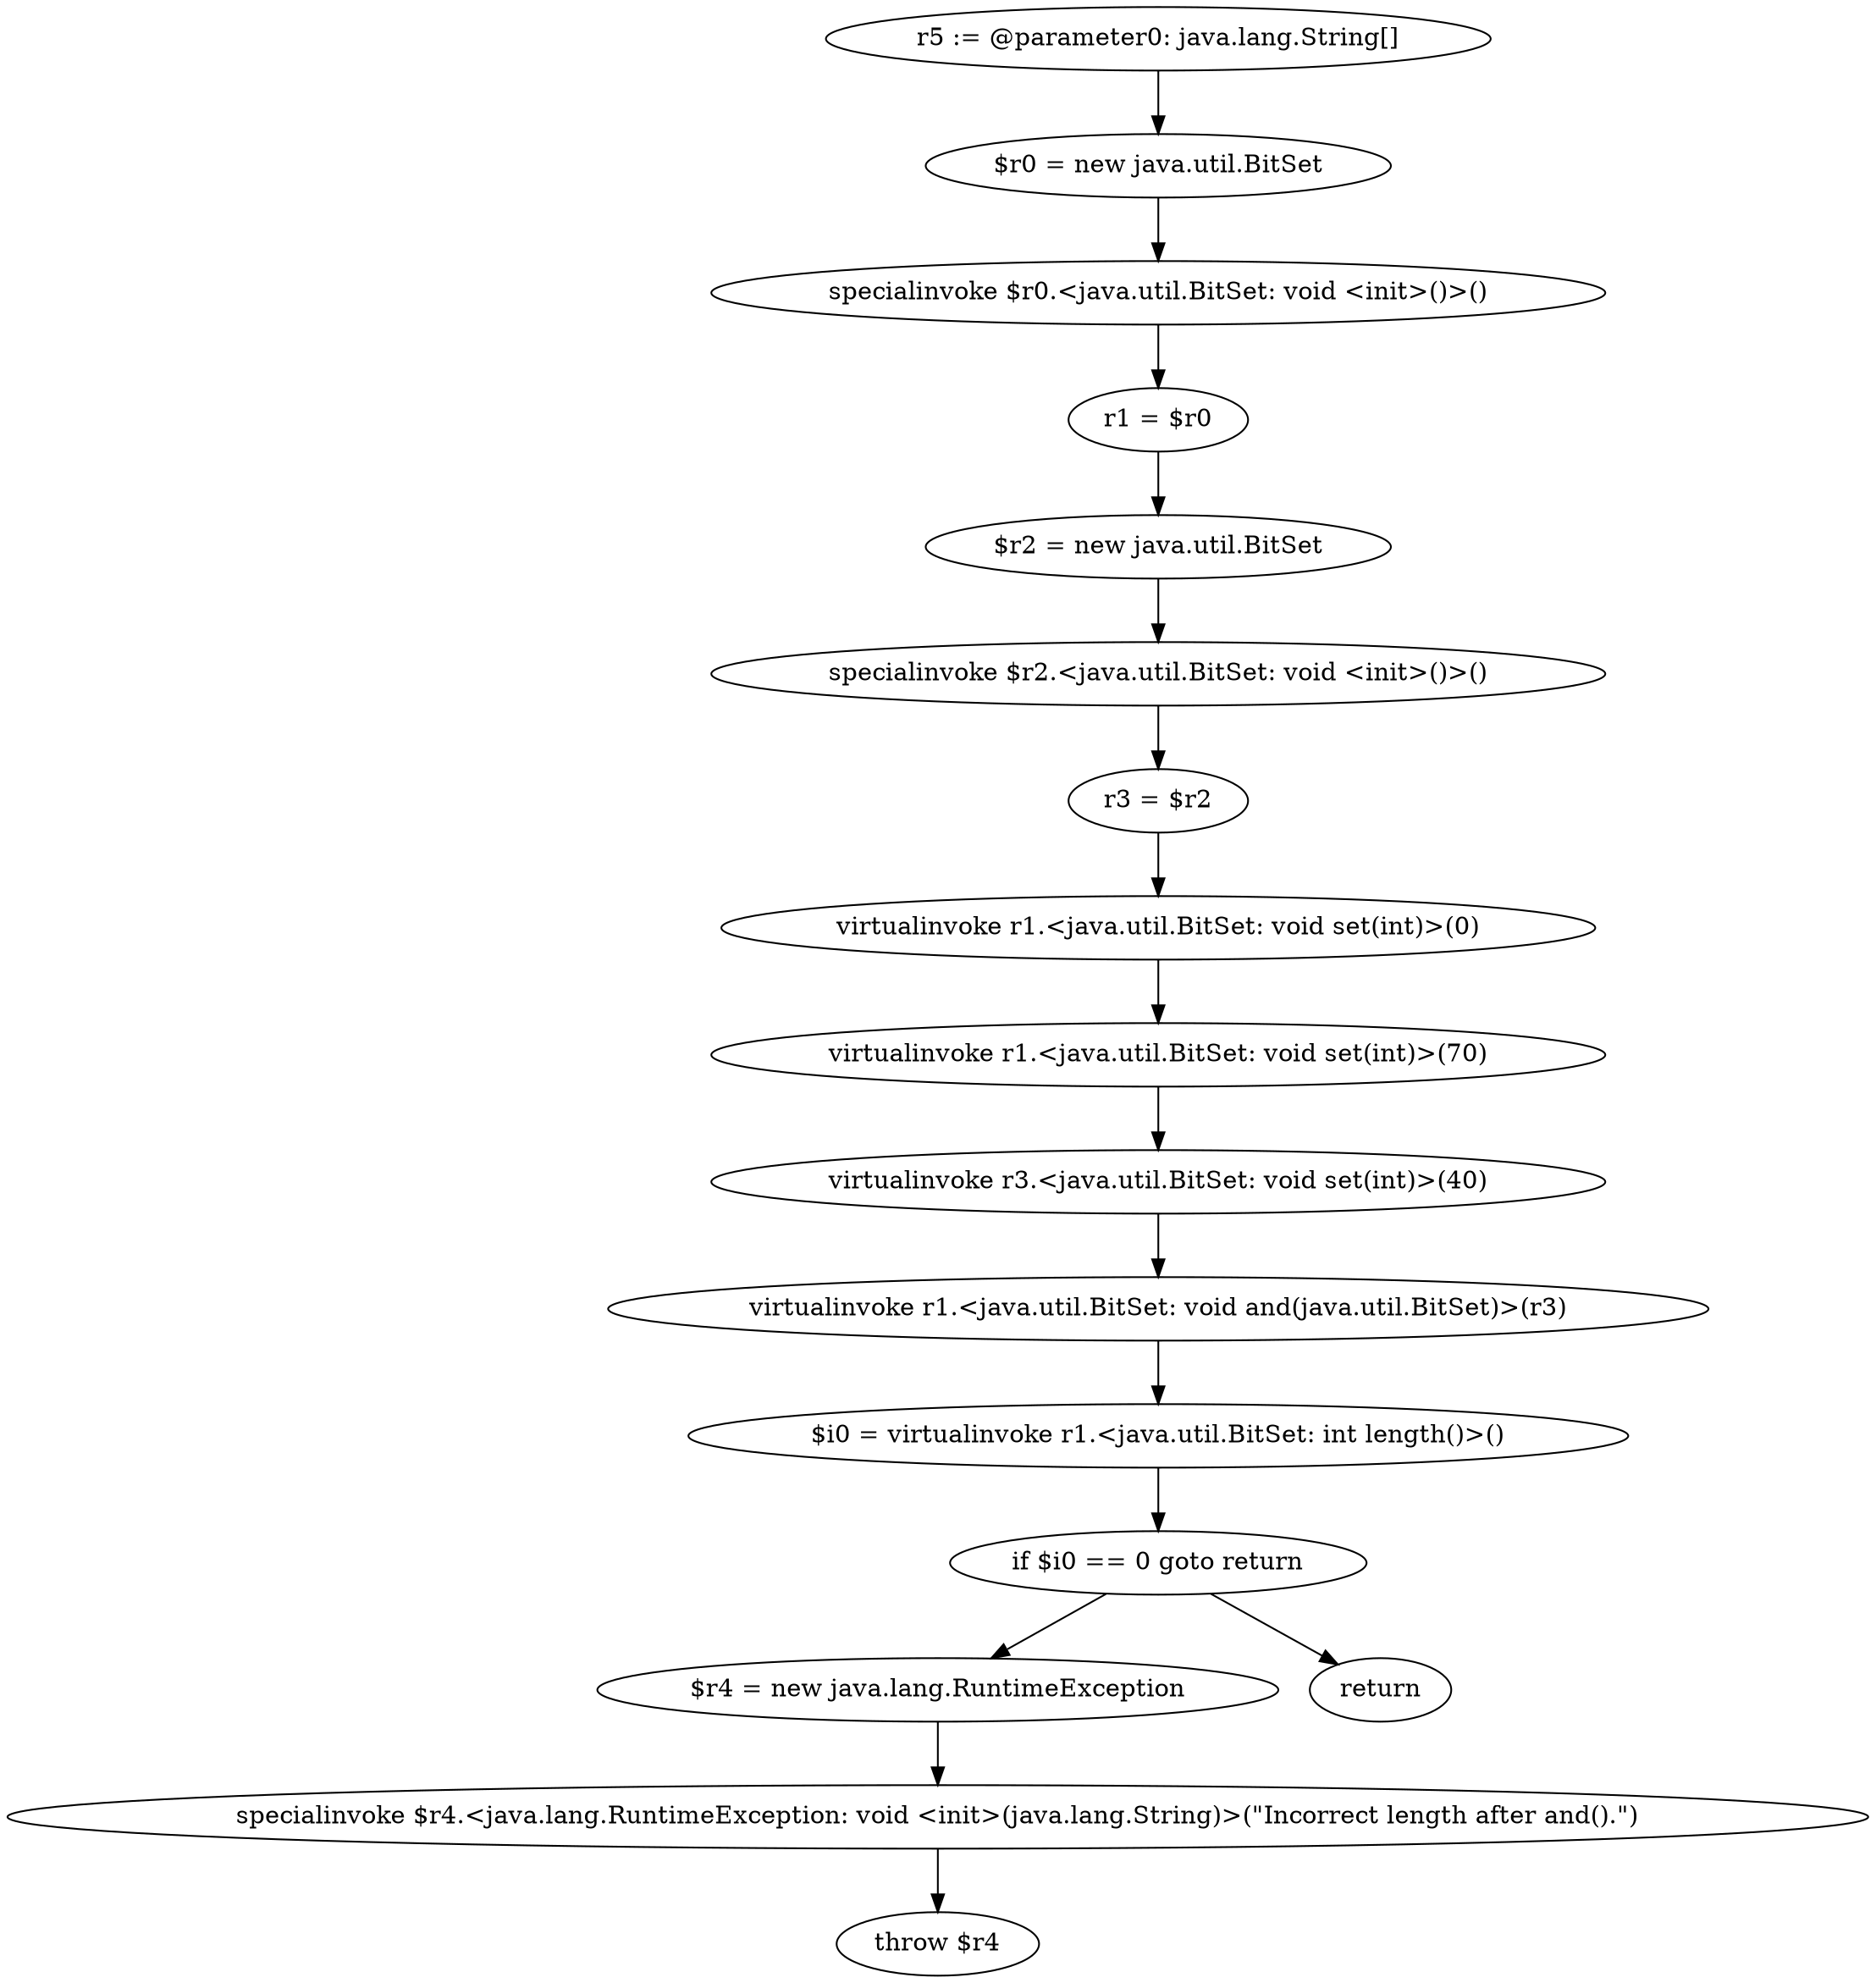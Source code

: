 digraph "unitGraph" {
    "r5 := @parameter0: java.lang.String[]"
    "$r0 = new java.util.BitSet"
    "specialinvoke $r0.<java.util.BitSet: void <init>()>()"
    "r1 = $r0"
    "$r2 = new java.util.BitSet"
    "specialinvoke $r2.<java.util.BitSet: void <init>()>()"
    "r3 = $r2"
    "virtualinvoke r1.<java.util.BitSet: void set(int)>(0)"
    "virtualinvoke r1.<java.util.BitSet: void set(int)>(70)"
    "virtualinvoke r3.<java.util.BitSet: void set(int)>(40)"
    "virtualinvoke r1.<java.util.BitSet: void and(java.util.BitSet)>(r3)"
    "$i0 = virtualinvoke r1.<java.util.BitSet: int length()>()"
    "if $i0 == 0 goto return"
    "$r4 = new java.lang.RuntimeException"
    "specialinvoke $r4.<java.lang.RuntimeException: void <init>(java.lang.String)>(\"Incorrect length after and().\")"
    "throw $r4"
    "return"
    "r5 := @parameter0: java.lang.String[]"->"$r0 = new java.util.BitSet";
    "$r0 = new java.util.BitSet"->"specialinvoke $r0.<java.util.BitSet: void <init>()>()";
    "specialinvoke $r0.<java.util.BitSet: void <init>()>()"->"r1 = $r0";
    "r1 = $r0"->"$r2 = new java.util.BitSet";
    "$r2 = new java.util.BitSet"->"specialinvoke $r2.<java.util.BitSet: void <init>()>()";
    "specialinvoke $r2.<java.util.BitSet: void <init>()>()"->"r3 = $r2";
    "r3 = $r2"->"virtualinvoke r1.<java.util.BitSet: void set(int)>(0)";
    "virtualinvoke r1.<java.util.BitSet: void set(int)>(0)"->"virtualinvoke r1.<java.util.BitSet: void set(int)>(70)";
    "virtualinvoke r1.<java.util.BitSet: void set(int)>(70)"->"virtualinvoke r3.<java.util.BitSet: void set(int)>(40)";
    "virtualinvoke r3.<java.util.BitSet: void set(int)>(40)"->"virtualinvoke r1.<java.util.BitSet: void and(java.util.BitSet)>(r3)";
    "virtualinvoke r1.<java.util.BitSet: void and(java.util.BitSet)>(r3)"->"$i0 = virtualinvoke r1.<java.util.BitSet: int length()>()";
    "$i0 = virtualinvoke r1.<java.util.BitSet: int length()>()"->"if $i0 == 0 goto return";
    "if $i0 == 0 goto return"->"$r4 = new java.lang.RuntimeException";
    "if $i0 == 0 goto return"->"return";
    "$r4 = new java.lang.RuntimeException"->"specialinvoke $r4.<java.lang.RuntimeException: void <init>(java.lang.String)>(\"Incorrect length after and().\")";
    "specialinvoke $r4.<java.lang.RuntimeException: void <init>(java.lang.String)>(\"Incorrect length after and().\")"->"throw $r4";
}
